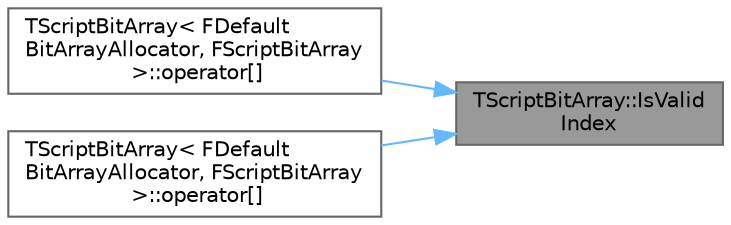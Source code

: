 digraph "TScriptBitArray::IsValidIndex"
{
 // INTERACTIVE_SVG=YES
 // LATEX_PDF_SIZE
  bgcolor="transparent";
  edge [fontname=Helvetica,fontsize=10,labelfontname=Helvetica,labelfontsize=10];
  node [fontname=Helvetica,fontsize=10,shape=box,height=0.2,width=0.4];
  rankdir="RL";
  Node1 [id="Node000001",label="TScriptBitArray::IsValid\lIndex",height=0.2,width=0.4,color="gray40", fillcolor="grey60", style="filled", fontcolor="black",tooltip=" "];
  Node1 -> Node2 [id="edge1_Node000001_Node000002",dir="back",color="steelblue1",style="solid",tooltip=" "];
  Node2 [id="Node000002",label="TScriptBitArray\< FDefault\lBitArrayAllocator, FScriptBitArray\l \>::operator[]",height=0.2,width=0.4,color="grey40", fillcolor="white", style="filled",URL="$dd/dcf/classTScriptBitArray.html#a0b1c0a93a172482c043c8be427883685",tooltip=" "];
  Node1 -> Node3 [id="edge2_Node000001_Node000003",dir="back",color="steelblue1",style="solid",tooltip=" "];
  Node3 [id="Node000003",label="TScriptBitArray\< FDefault\lBitArrayAllocator, FScriptBitArray\l \>::operator[]",height=0.2,width=0.4,color="grey40", fillcolor="white", style="filled",URL="$dd/dcf/classTScriptBitArray.html#a80e46da540a0d690c6a28e65a44eeb82",tooltip=" "];
}
